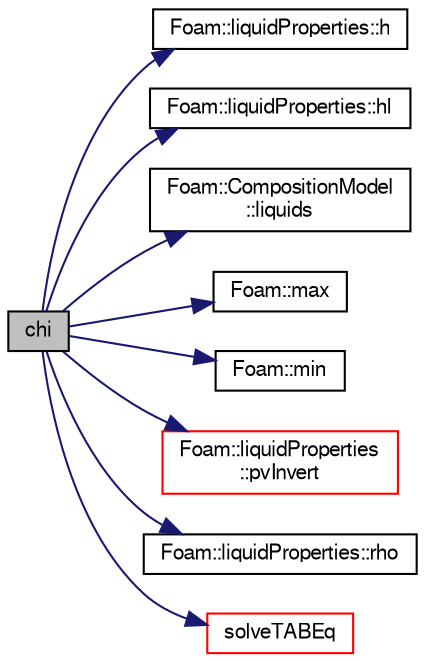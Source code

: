 digraph "chi"
{
  bgcolor="transparent";
  edge [fontname="FreeSans",fontsize="10",labelfontname="FreeSans",labelfontsize="10"];
  node [fontname="FreeSans",fontsize="10",shape=record];
  rankdir="LR";
  Node1088 [label="chi",height=0.2,width=0.4,color="black", fillcolor="grey75", style="filled", fontcolor="black"];
  Node1088 -> Node1089 [color="midnightblue",fontsize="10",style="solid",fontname="FreeSans"];
  Node1089 [label="Foam::liquidProperties::h",height=0.2,width=0.4,color="black",URL="$a29954.html#a3569c4af4ca72f884acbec9ca4128db0",tooltip="Liquid enthalpy [J/kg] - reference to 298.15 K. "];
  Node1088 -> Node1090 [color="midnightblue",fontsize="10",style="solid",fontname="FreeSans"];
  Node1090 [label="Foam::liquidProperties::hl",height=0.2,width=0.4,color="black",URL="$a29954.html#ad6dc578c5da8eaae2169eabdb869b649",tooltip="Heat of vapourisation [J/kg]. "];
  Node1088 -> Node1091 [color="midnightblue",fontsize="10",style="solid",fontname="FreeSans"];
  Node1091 [label="Foam::CompositionModel\l::liquids",height=0.2,width=0.4,color="black",URL="$a23806.html#a03638032f60c2f702e8e3a9fd53f9952",tooltip="Return the global (additional) liquids. "];
  Node1088 -> Node1092 [color="midnightblue",fontsize="10",style="solid",fontname="FreeSans"];
  Node1092 [label="Foam::max",height=0.2,width=0.4,color="black",URL="$a21124.html#ac993e906cf2774ae77e666bc24e81733"];
  Node1088 -> Node1093 [color="midnightblue",fontsize="10",style="solid",fontname="FreeSans"];
  Node1093 [label="Foam::min",height=0.2,width=0.4,color="black",URL="$a21124.html#a253e112ad2d56d96230ff39ea7f442dc"];
  Node1088 -> Node1094 [color="midnightblue",fontsize="10",style="solid",fontname="FreeSans"];
  Node1094 [label="Foam::liquidProperties\l::pvInvert",height=0.2,width=0.4,color="red",URL="$a29954.html#ae76e0a0a7fb8ebfb9df3c5c821ed337a",tooltip="Invert the vapour pressure relationship to retrieve the. "];
  Node1088 -> Node1103 [color="midnightblue",fontsize="10",style="solid",fontname="FreeSans"];
  Node1103 [label="Foam::liquidProperties::rho",height=0.2,width=0.4,color="black",URL="$a29954.html#a79793fef0683d35cc934a4d38fb6dbee",tooltip="Liquid rho [kg/m^3]. "];
  Node1088 -> Node1104 [color="midnightblue",fontsize="10",style="solid",fontname="FreeSans"];
  Node1104 [label="solveTABEq",height=0.2,width=0.4,color="red",URL="$a24534.html#a7935951deed5d629b5c37f2fd23ef3ca",tooltip="Solve the TAB equation. "];
}
